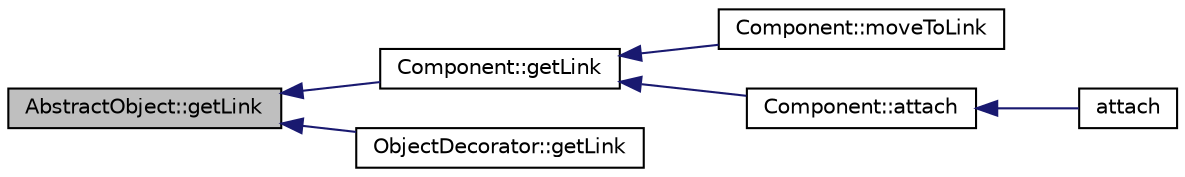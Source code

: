 digraph "AbstractObject::getLink"
{
  edge [fontname="Helvetica",fontsize="10",labelfontname="Helvetica",labelfontsize="10"];
  node [fontname="Helvetica",fontsize="10",shape=record];
  rankdir="LR";
  Node1 [label="AbstractObject::getLink",height=0.2,width=0.4,color="black", fillcolor="grey75", style="filled" fontcolor="black"];
  Node1 -> Node2 [dir="back",color="midnightblue",fontsize="10",style="solid",fontname="Helvetica"];
  Node2 [label="Component::getLink",height=0.2,width=0.4,color="black", fillcolor="white", style="filled",URL="$classComponent.html#a91c6c7f8caa0ab0e6d8368ee46a4edb9"];
  Node2 -> Node3 [dir="back",color="midnightblue",fontsize="10",style="solid",fontname="Helvetica"];
  Node3 [label="Component::moveToLink",height=0.2,width=0.4,color="black", fillcolor="white", style="filled",URL="$classComponent.html#a90358faa491581771a2677e8cdc00bfd",tooltip="Move To Link Function This method rotates and translates the component in order to place it at a link..."];
  Node2 -> Node4 [dir="back",color="midnightblue",fontsize="10",style="solid",fontname="Helvetica"];
  Node4 [label="Component::attach",height=0.2,width=0.4,color="black", fillcolor="white", style="filled",URL="$classComponent.html#a229e816c0585cc4452b0200e0e842d1c",tooltip="Attaches two components This method attaches attachment component to the componet, making the links fit together."];
  Node4 -> Node5 [dir="back",color="midnightblue",fontsize="10",style="solid",fontname="Helvetica"];
  Node5 [label="attach",height=0.2,width=0.4,color="black", fillcolor="white", style="filled",URL="$globalfunctions_8h.html#a09e34955be2ae478ecf8ee52ce4cc741",tooltip="Attaches two components This method attaches attachment component to base componet, making the links fit together."];
  Node1 -> Node6 [dir="back",color="midnightblue",fontsize="10",style="solid",fontname="Helvetica"];
  Node6 [label="ObjectDecorator::getLink",height=0.2,width=0.4,color="black", fillcolor="white", style="filled",URL="$classObjectDecorator.html#a6f1de8fe17e7666c0d79f1018319b8e0"];
}
